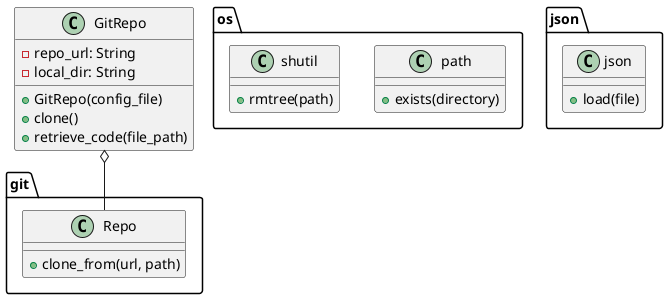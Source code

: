 

@startuml

class GitRepo {
    - repo_url: String
    - local_dir: String

    + GitRepo(config_file)
    + clone()
    + retrieve_code(file_path)
}

GitRepo o-- git.Repo

namespace os {
    class path {
        + exists(directory)
    }
    class shutil {
        + rmtree(path)
    }
}

namespace json {
    class json {
        + load(file)
    }
}

namespace git {
    class Repo {
        + clone_from(url, path)
    }
}

@enduml